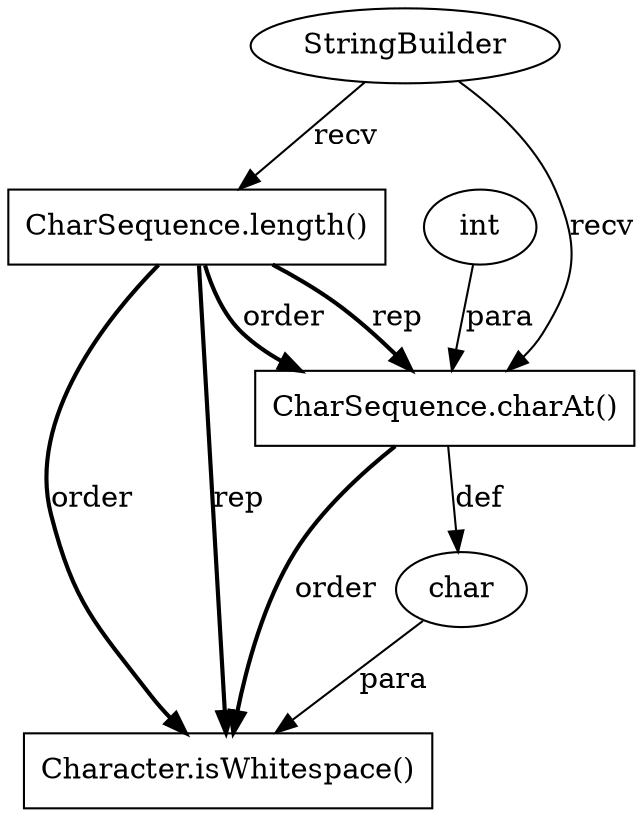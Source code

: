 digraph "AUG" {

  1 [ label="Character.isWhitespace()" shape="box" ];
  2 [ label="char" shape="ellipse" ];
  3 [ label="CharSequence.charAt()" shape="box" ];
  4 [ label="StringBuilder" shape="ellipse" ];
  5 [ label="CharSequence.length()" shape="box" ];
  6 [ label="int" shape="ellipse" ];
  3 -> 1 [ label="order" style="bold" ];
  2 -> 1 [ label="para" style="solid" ];
  5 -> 1 [ label="order" style="bold" ];
  5 -> 1 [ label="rep" style="bold" ];
  3 -> 2 [ label="def" style="solid" ];
  6 -> 3 [ label="para" style="solid" ];
  5 -> 3 [ label="rep" style="bold" ];
  5 -> 3 [ label="order" style="bold" ];
  4 -> 3 [ label="recv" style="solid" ];
  4 -> 5 [ label="recv" style="solid" ];
}
